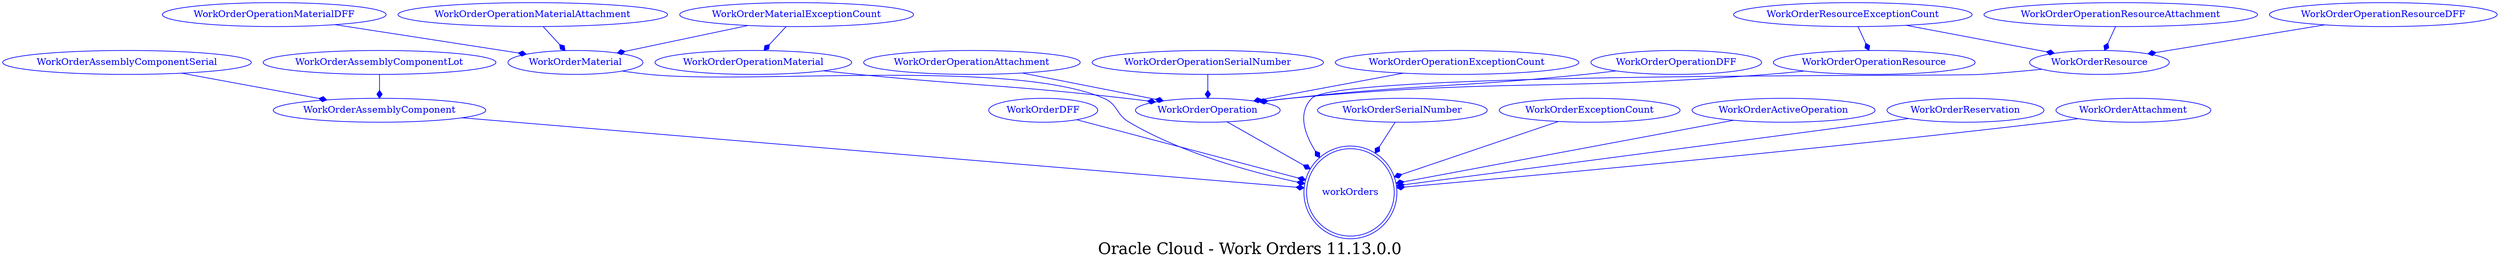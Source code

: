 digraph LexiconGraph {
graph[label="Oracle Cloud - Work Orders 11.13.0.0", fontsize=24]
splines=true
"workOrders" [color=blue, fontcolor=blue, shape=doublecircle]
"WorkOrderAssemblyComponent" -> "workOrders" [color=blue, fontcolor=blue, arrowhead=diamond, arrowtail=none]
"WorkOrderAssemblyComponent" [color=blue, fontcolor=blue, shape=ellipse]
"WorkOrderAssemblyComponentSerial" -> "WorkOrderAssemblyComponent" [color=blue, fontcolor=blue, arrowhead=diamond, arrowtail=none]
"WorkOrderAssemblyComponentSerial" [color=blue, fontcolor=blue, shape=ellipse]
"WorkOrderAssemblyComponentLot" -> "WorkOrderAssemblyComponent" [color=blue, fontcolor=blue, arrowhead=diamond, arrowtail=none]
"WorkOrderAssemblyComponentLot" [color=blue, fontcolor=blue, shape=ellipse]
"WorkOrderDFF" -> "workOrders" [color=blue, fontcolor=blue, arrowhead=diamond, arrowtail=none]
"WorkOrderDFF" [color=blue, fontcolor=blue, shape=ellipse]
"WorkOrderMaterial" -> "workOrders" [color=blue, fontcolor=blue, arrowhead=diamond, arrowtail=none]
"WorkOrderMaterial" [color=blue, fontcolor=blue, shape=ellipse]
"WorkOrderOperationMaterialDFF" -> "WorkOrderMaterial" [color=blue, fontcolor=blue, arrowhead=diamond, arrowtail=none]
"WorkOrderOperationMaterialDFF" [color=blue, fontcolor=blue, shape=ellipse]
"WorkOrderOperationMaterialAttachment" -> "WorkOrderMaterial" [color=blue, fontcolor=blue, arrowhead=diamond, arrowtail=none]
"WorkOrderOperationMaterialAttachment" [color=blue, fontcolor=blue, shape=ellipse]
"WorkOrderMaterialExceptionCount" -> "WorkOrderMaterial" [color=blue, fontcolor=blue, arrowhead=diamond, arrowtail=none]
"WorkOrderMaterialExceptionCount" [color=blue, fontcolor=blue, shape=ellipse]
"WorkOrderOperation" -> "workOrders" [color=blue, fontcolor=blue, arrowhead=diamond, arrowtail=none]
"WorkOrderOperation" [color=blue, fontcolor=blue, shape=ellipse]
"WorkOrderOperationAttachment" -> "WorkOrderOperation" [color=blue, fontcolor=blue, arrowhead=diamond, arrowtail=none]
"WorkOrderOperationAttachment" [color=blue, fontcolor=blue, shape=ellipse]
"WorkOrderOperationMaterial" -> "WorkOrderOperation" [color=blue, fontcolor=blue, arrowhead=diamond, arrowtail=none]
"WorkOrderOperationMaterial" [color=blue, fontcolor=blue, shape=ellipse]
"WorkOrderMaterialExceptionCount" -> "WorkOrderOperationMaterial" [color=blue, fontcolor=blue, arrowhead=diamond, arrowtail=none]
"WorkOrderOperationSerialNumber" -> "WorkOrderOperation" [color=blue, fontcolor=blue, arrowhead=diamond, arrowtail=none]
"WorkOrderOperationSerialNumber" [color=blue, fontcolor=blue, shape=ellipse]
"WorkOrderOperationExceptionCount" -> "WorkOrderOperation" [color=blue, fontcolor=blue, arrowhead=diamond, arrowtail=none]
"WorkOrderOperationExceptionCount" [color=blue, fontcolor=blue, shape=ellipse]
"WorkOrderOperationDFF" -> "WorkOrderOperation" [color=blue, fontcolor=blue, arrowhead=diamond, arrowtail=none]
"WorkOrderOperationDFF" [color=blue, fontcolor=blue, shape=ellipse]
"WorkOrderOperationResource" -> "WorkOrderOperation" [color=blue, fontcolor=blue, arrowhead=diamond, arrowtail=none]
"WorkOrderOperationResource" [color=blue, fontcolor=blue, shape=ellipse]
"WorkOrderResourceExceptionCount" -> "WorkOrderOperationResource" [color=blue, fontcolor=blue, arrowhead=diamond, arrowtail=none]
"WorkOrderResourceExceptionCount" [color=blue, fontcolor=blue, shape=ellipse]
"WorkOrderResource" -> "workOrders" [color=blue, fontcolor=blue, arrowhead=diamond, arrowtail=none]
"WorkOrderResource" [color=blue, fontcolor=blue, shape=ellipse]
"WorkOrderResourceExceptionCount" -> "WorkOrderResource" [color=blue, fontcolor=blue, arrowhead=diamond, arrowtail=none]
"WorkOrderOperationResourceAttachment" -> "WorkOrderResource" [color=blue, fontcolor=blue, arrowhead=diamond, arrowtail=none]
"WorkOrderOperationResourceAttachment" [color=blue, fontcolor=blue, shape=ellipse]
"WorkOrderOperationResourceDFF" -> "WorkOrderResource" [color=blue, fontcolor=blue, arrowhead=diamond, arrowtail=none]
"WorkOrderOperationResourceDFF" [color=blue, fontcolor=blue, shape=ellipse]
"WorkOrderSerialNumber" -> "workOrders" [color=blue, fontcolor=blue, arrowhead=diamond, arrowtail=none]
"WorkOrderSerialNumber" [color=blue, fontcolor=blue, shape=ellipse]
"WorkOrderExceptionCount" -> "workOrders" [color=blue, fontcolor=blue, arrowhead=diamond, arrowtail=none]
"WorkOrderExceptionCount" [color=blue, fontcolor=blue, shape=ellipse]
"WorkOrderActiveOperation" -> "workOrders" [color=blue, fontcolor=blue, arrowhead=diamond, arrowtail=none]
"WorkOrderActiveOperation" [color=blue, fontcolor=blue, shape=ellipse]
"WorkOrderReservation" -> "workOrders" [color=blue, fontcolor=blue, arrowhead=diamond, arrowtail=none]
"WorkOrderReservation" [color=blue, fontcolor=blue, shape=ellipse]
"WorkOrderAttachment" -> "workOrders" [color=blue, fontcolor=blue, arrowhead=diamond, arrowtail=none]
"WorkOrderAttachment" [color=blue, fontcolor=blue, shape=ellipse]
}
